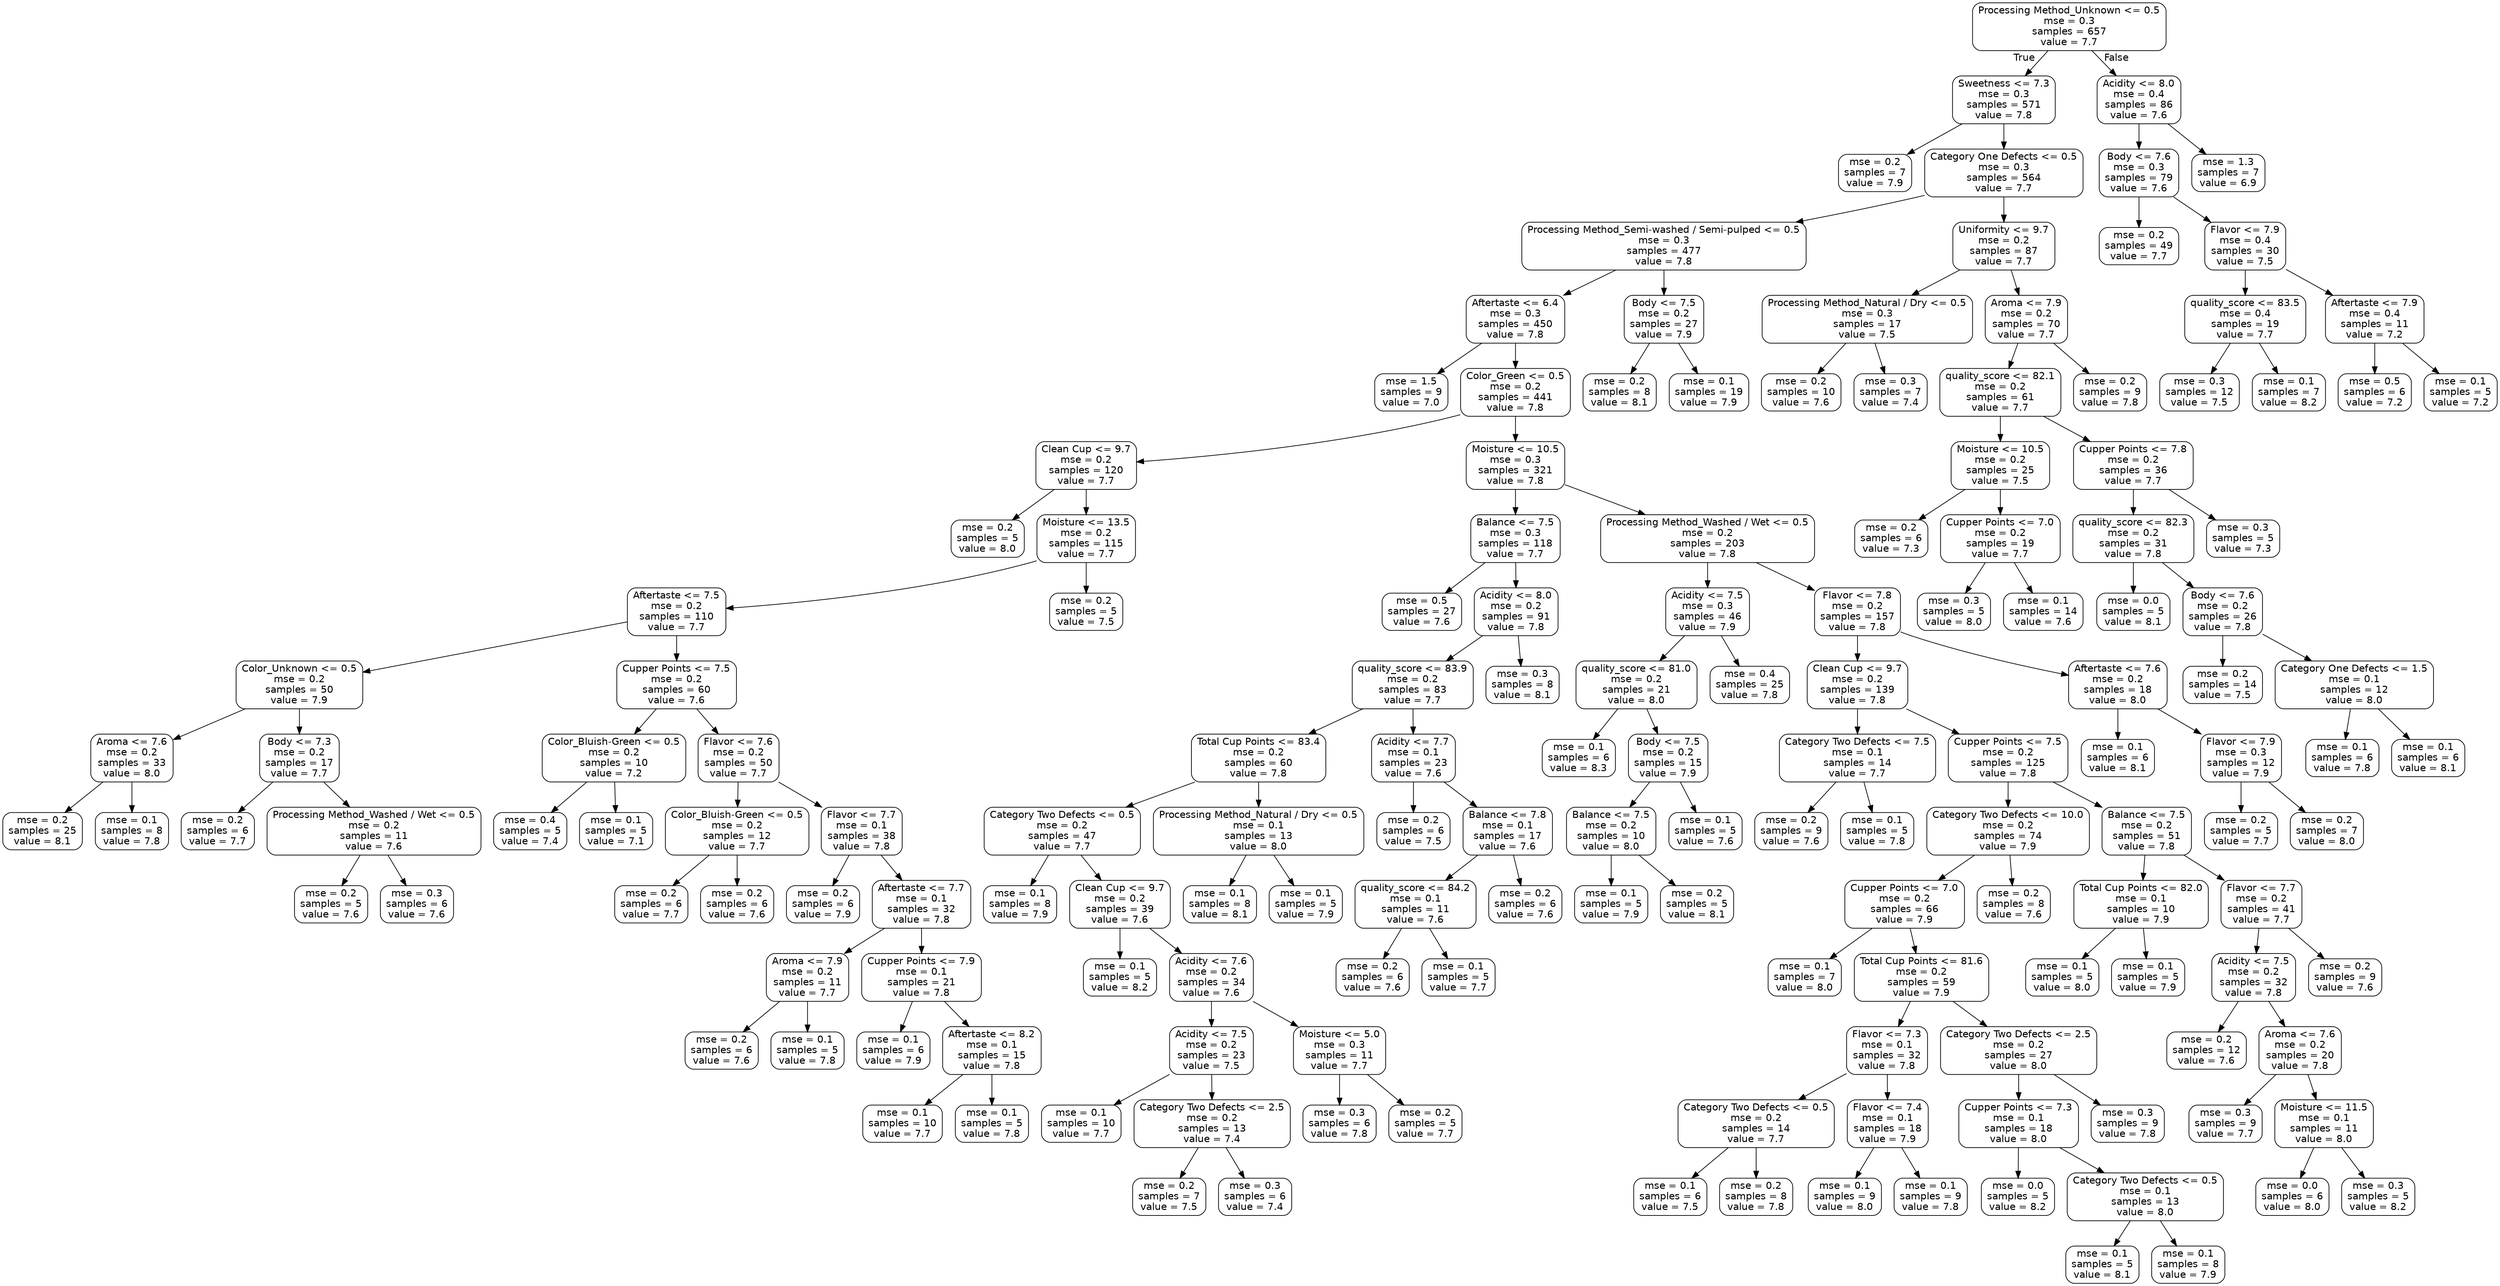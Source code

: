 digraph Tree {
node [shape=box, style="rounded", color="black", fontname=helvetica] ;
edge [fontname=helvetica] ;
0 [label="Processing Method_Unknown <= 0.5\nmse = 0.3\nsamples = 657\nvalue = 7.7"] ;
1 [label="Sweetness <= 7.3\nmse = 0.3\nsamples = 571\nvalue = 7.8"] ;
0 -> 1 [labeldistance=2.5, labelangle=45, headlabel="True"] ;
2 [label="mse = 0.2\nsamples = 7\nvalue = 7.9"] ;
1 -> 2 ;
3 [label="Category One Defects <= 0.5\nmse = 0.3\nsamples = 564\nvalue = 7.7"] ;
1 -> 3 ;
4 [label="Processing Method_Semi-washed / Semi-pulped <= 0.5\nmse = 0.3\nsamples = 477\nvalue = 7.8"] ;
3 -> 4 ;
5 [label="Aftertaste <= 6.4\nmse = 0.3\nsamples = 450\nvalue = 7.8"] ;
4 -> 5 ;
6 [label="mse = 1.5\nsamples = 9\nvalue = 7.0"] ;
5 -> 6 ;
7 [label="Color_Green <= 0.5\nmse = 0.2\nsamples = 441\nvalue = 7.8"] ;
5 -> 7 ;
8 [label="Clean Cup <= 9.7\nmse = 0.2\nsamples = 120\nvalue = 7.7"] ;
7 -> 8 ;
9 [label="mse = 0.2\nsamples = 5\nvalue = 8.0"] ;
8 -> 9 ;
10 [label="Moisture <= 13.5\nmse = 0.2\nsamples = 115\nvalue = 7.7"] ;
8 -> 10 ;
11 [label="Aftertaste <= 7.5\nmse = 0.2\nsamples = 110\nvalue = 7.7"] ;
10 -> 11 ;
12 [label="Color_Unknown <= 0.5\nmse = 0.2\nsamples = 50\nvalue = 7.9"] ;
11 -> 12 ;
13 [label="Aroma <= 7.6\nmse = 0.2\nsamples = 33\nvalue = 8.0"] ;
12 -> 13 ;
14 [label="mse = 0.2\nsamples = 25\nvalue = 8.1"] ;
13 -> 14 ;
15 [label="mse = 0.1\nsamples = 8\nvalue = 7.8"] ;
13 -> 15 ;
16 [label="Body <= 7.3\nmse = 0.2\nsamples = 17\nvalue = 7.7"] ;
12 -> 16 ;
17 [label="mse = 0.2\nsamples = 6\nvalue = 7.7"] ;
16 -> 17 ;
18 [label="Processing Method_Washed / Wet <= 0.5\nmse = 0.2\nsamples = 11\nvalue = 7.6"] ;
16 -> 18 ;
19 [label="mse = 0.2\nsamples = 5\nvalue = 7.6"] ;
18 -> 19 ;
20 [label="mse = 0.3\nsamples = 6\nvalue = 7.6"] ;
18 -> 20 ;
21 [label="Cupper Points <= 7.5\nmse = 0.2\nsamples = 60\nvalue = 7.6"] ;
11 -> 21 ;
22 [label="Color_Bluish-Green <= 0.5\nmse = 0.2\nsamples = 10\nvalue = 7.2"] ;
21 -> 22 ;
23 [label="mse = 0.4\nsamples = 5\nvalue = 7.4"] ;
22 -> 23 ;
24 [label="mse = 0.1\nsamples = 5\nvalue = 7.1"] ;
22 -> 24 ;
25 [label="Flavor <= 7.6\nmse = 0.2\nsamples = 50\nvalue = 7.7"] ;
21 -> 25 ;
26 [label="Color_Bluish-Green <= 0.5\nmse = 0.2\nsamples = 12\nvalue = 7.7"] ;
25 -> 26 ;
27 [label="mse = 0.2\nsamples = 6\nvalue = 7.7"] ;
26 -> 27 ;
28 [label="mse = 0.2\nsamples = 6\nvalue = 7.6"] ;
26 -> 28 ;
29 [label="Flavor <= 7.7\nmse = 0.1\nsamples = 38\nvalue = 7.8"] ;
25 -> 29 ;
30 [label="mse = 0.2\nsamples = 6\nvalue = 7.9"] ;
29 -> 30 ;
31 [label="Aftertaste <= 7.7\nmse = 0.1\nsamples = 32\nvalue = 7.8"] ;
29 -> 31 ;
32 [label="Aroma <= 7.9\nmse = 0.2\nsamples = 11\nvalue = 7.7"] ;
31 -> 32 ;
33 [label="mse = 0.2\nsamples = 6\nvalue = 7.6"] ;
32 -> 33 ;
34 [label="mse = 0.1\nsamples = 5\nvalue = 7.8"] ;
32 -> 34 ;
35 [label="Cupper Points <= 7.9\nmse = 0.1\nsamples = 21\nvalue = 7.8"] ;
31 -> 35 ;
36 [label="mse = 0.1\nsamples = 6\nvalue = 7.9"] ;
35 -> 36 ;
37 [label="Aftertaste <= 8.2\nmse = 0.1\nsamples = 15\nvalue = 7.8"] ;
35 -> 37 ;
38 [label="mse = 0.1\nsamples = 10\nvalue = 7.7"] ;
37 -> 38 ;
39 [label="mse = 0.1\nsamples = 5\nvalue = 7.8"] ;
37 -> 39 ;
40 [label="mse = 0.2\nsamples = 5\nvalue = 7.5"] ;
10 -> 40 ;
41 [label="Moisture <= 10.5\nmse = 0.3\nsamples = 321\nvalue = 7.8"] ;
7 -> 41 ;
42 [label="Balance <= 7.5\nmse = 0.3\nsamples = 118\nvalue = 7.7"] ;
41 -> 42 ;
43 [label="mse = 0.5\nsamples = 27\nvalue = 7.6"] ;
42 -> 43 ;
44 [label="Acidity <= 8.0\nmse = 0.2\nsamples = 91\nvalue = 7.8"] ;
42 -> 44 ;
45 [label="quality_score <= 83.9\nmse = 0.2\nsamples = 83\nvalue = 7.7"] ;
44 -> 45 ;
46 [label="Total Cup Points <= 83.4\nmse = 0.2\nsamples = 60\nvalue = 7.8"] ;
45 -> 46 ;
47 [label="Category Two Defects <= 0.5\nmse = 0.2\nsamples = 47\nvalue = 7.7"] ;
46 -> 47 ;
48 [label="mse = 0.1\nsamples = 8\nvalue = 7.9"] ;
47 -> 48 ;
49 [label="Clean Cup <= 9.7\nmse = 0.2\nsamples = 39\nvalue = 7.6"] ;
47 -> 49 ;
50 [label="mse = 0.1\nsamples = 5\nvalue = 8.2"] ;
49 -> 50 ;
51 [label="Acidity <= 7.6\nmse = 0.2\nsamples = 34\nvalue = 7.6"] ;
49 -> 51 ;
52 [label="Acidity <= 7.5\nmse = 0.2\nsamples = 23\nvalue = 7.5"] ;
51 -> 52 ;
53 [label="mse = 0.1\nsamples = 10\nvalue = 7.7"] ;
52 -> 53 ;
54 [label="Category Two Defects <= 2.5\nmse = 0.2\nsamples = 13\nvalue = 7.4"] ;
52 -> 54 ;
55 [label="mse = 0.2\nsamples = 7\nvalue = 7.5"] ;
54 -> 55 ;
56 [label="mse = 0.3\nsamples = 6\nvalue = 7.4"] ;
54 -> 56 ;
57 [label="Moisture <= 5.0\nmse = 0.3\nsamples = 11\nvalue = 7.7"] ;
51 -> 57 ;
58 [label="mse = 0.3\nsamples = 6\nvalue = 7.8"] ;
57 -> 58 ;
59 [label="mse = 0.2\nsamples = 5\nvalue = 7.7"] ;
57 -> 59 ;
60 [label="Processing Method_Natural / Dry <= 0.5\nmse = 0.1\nsamples = 13\nvalue = 8.0"] ;
46 -> 60 ;
61 [label="mse = 0.1\nsamples = 8\nvalue = 8.1"] ;
60 -> 61 ;
62 [label="mse = 0.1\nsamples = 5\nvalue = 7.9"] ;
60 -> 62 ;
63 [label="Acidity <= 7.7\nmse = 0.1\nsamples = 23\nvalue = 7.6"] ;
45 -> 63 ;
64 [label="mse = 0.2\nsamples = 6\nvalue = 7.5"] ;
63 -> 64 ;
65 [label="Balance <= 7.8\nmse = 0.1\nsamples = 17\nvalue = 7.6"] ;
63 -> 65 ;
66 [label="quality_score <= 84.2\nmse = 0.1\nsamples = 11\nvalue = 7.6"] ;
65 -> 66 ;
67 [label="mse = 0.2\nsamples = 6\nvalue = 7.6"] ;
66 -> 67 ;
68 [label="mse = 0.1\nsamples = 5\nvalue = 7.7"] ;
66 -> 68 ;
69 [label="mse = 0.2\nsamples = 6\nvalue = 7.6"] ;
65 -> 69 ;
70 [label="mse = 0.3\nsamples = 8\nvalue = 8.1"] ;
44 -> 70 ;
71 [label="Processing Method_Washed / Wet <= 0.5\nmse = 0.2\nsamples = 203\nvalue = 7.8"] ;
41 -> 71 ;
72 [label="Acidity <= 7.5\nmse = 0.3\nsamples = 46\nvalue = 7.9"] ;
71 -> 72 ;
73 [label="quality_score <= 81.0\nmse = 0.2\nsamples = 21\nvalue = 8.0"] ;
72 -> 73 ;
74 [label="mse = 0.1\nsamples = 6\nvalue = 8.3"] ;
73 -> 74 ;
75 [label="Body <= 7.5\nmse = 0.2\nsamples = 15\nvalue = 7.9"] ;
73 -> 75 ;
76 [label="Balance <= 7.5\nmse = 0.2\nsamples = 10\nvalue = 8.0"] ;
75 -> 76 ;
77 [label="mse = 0.1\nsamples = 5\nvalue = 7.9"] ;
76 -> 77 ;
78 [label="mse = 0.2\nsamples = 5\nvalue = 8.1"] ;
76 -> 78 ;
79 [label="mse = 0.1\nsamples = 5\nvalue = 7.6"] ;
75 -> 79 ;
80 [label="mse = 0.4\nsamples = 25\nvalue = 7.8"] ;
72 -> 80 ;
81 [label="Flavor <= 7.8\nmse = 0.2\nsamples = 157\nvalue = 7.8"] ;
71 -> 81 ;
82 [label="Clean Cup <= 9.7\nmse = 0.2\nsamples = 139\nvalue = 7.8"] ;
81 -> 82 ;
83 [label="Category Two Defects <= 7.5\nmse = 0.1\nsamples = 14\nvalue = 7.7"] ;
82 -> 83 ;
84 [label="mse = 0.2\nsamples = 9\nvalue = 7.6"] ;
83 -> 84 ;
85 [label="mse = 0.1\nsamples = 5\nvalue = 7.8"] ;
83 -> 85 ;
86 [label="Cupper Points <= 7.5\nmse = 0.2\nsamples = 125\nvalue = 7.8"] ;
82 -> 86 ;
87 [label="Category Two Defects <= 10.0\nmse = 0.2\nsamples = 74\nvalue = 7.9"] ;
86 -> 87 ;
88 [label="Cupper Points <= 7.0\nmse = 0.2\nsamples = 66\nvalue = 7.9"] ;
87 -> 88 ;
89 [label="mse = 0.1\nsamples = 7\nvalue = 8.0"] ;
88 -> 89 ;
90 [label="Total Cup Points <= 81.6\nmse = 0.2\nsamples = 59\nvalue = 7.9"] ;
88 -> 90 ;
91 [label="Flavor <= 7.3\nmse = 0.1\nsamples = 32\nvalue = 7.8"] ;
90 -> 91 ;
92 [label="Category Two Defects <= 0.5\nmse = 0.2\nsamples = 14\nvalue = 7.7"] ;
91 -> 92 ;
93 [label="mse = 0.1\nsamples = 6\nvalue = 7.5"] ;
92 -> 93 ;
94 [label="mse = 0.2\nsamples = 8\nvalue = 7.8"] ;
92 -> 94 ;
95 [label="Flavor <= 7.4\nmse = 0.1\nsamples = 18\nvalue = 7.9"] ;
91 -> 95 ;
96 [label="mse = 0.1\nsamples = 9\nvalue = 8.0"] ;
95 -> 96 ;
97 [label="mse = 0.1\nsamples = 9\nvalue = 7.8"] ;
95 -> 97 ;
98 [label="Category Two Defects <= 2.5\nmse = 0.2\nsamples = 27\nvalue = 8.0"] ;
90 -> 98 ;
99 [label="Cupper Points <= 7.3\nmse = 0.1\nsamples = 18\nvalue = 8.0"] ;
98 -> 99 ;
100 [label="mse = 0.0\nsamples = 5\nvalue = 8.2"] ;
99 -> 100 ;
101 [label="Category Two Defects <= 0.5\nmse = 0.1\nsamples = 13\nvalue = 8.0"] ;
99 -> 101 ;
102 [label="mse = 0.1\nsamples = 5\nvalue = 8.1"] ;
101 -> 102 ;
103 [label="mse = 0.1\nsamples = 8\nvalue = 7.9"] ;
101 -> 103 ;
104 [label="mse = 0.3\nsamples = 9\nvalue = 7.8"] ;
98 -> 104 ;
105 [label="mse = 0.2\nsamples = 8\nvalue = 7.6"] ;
87 -> 105 ;
106 [label="Balance <= 7.5\nmse = 0.2\nsamples = 51\nvalue = 7.8"] ;
86 -> 106 ;
107 [label="Total Cup Points <= 82.0\nmse = 0.1\nsamples = 10\nvalue = 7.9"] ;
106 -> 107 ;
108 [label="mse = 0.1\nsamples = 5\nvalue = 8.0"] ;
107 -> 108 ;
109 [label="mse = 0.1\nsamples = 5\nvalue = 7.9"] ;
107 -> 109 ;
110 [label="Flavor <= 7.7\nmse = 0.2\nsamples = 41\nvalue = 7.7"] ;
106 -> 110 ;
111 [label="Acidity <= 7.5\nmse = 0.2\nsamples = 32\nvalue = 7.8"] ;
110 -> 111 ;
112 [label="mse = 0.2\nsamples = 12\nvalue = 7.6"] ;
111 -> 112 ;
113 [label="Aroma <= 7.6\nmse = 0.2\nsamples = 20\nvalue = 7.8"] ;
111 -> 113 ;
114 [label="mse = 0.3\nsamples = 9\nvalue = 7.7"] ;
113 -> 114 ;
115 [label="Moisture <= 11.5\nmse = 0.1\nsamples = 11\nvalue = 8.0"] ;
113 -> 115 ;
116 [label="mse = 0.0\nsamples = 6\nvalue = 8.0"] ;
115 -> 116 ;
117 [label="mse = 0.3\nsamples = 5\nvalue = 8.2"] ;
115 -> 117 ;
118 [label="mse = 0.2\nsamples = 9\nvalue = 7.6"] ;
110 -> 118 ;
119 [label="Aftertaste <= 7.6\nmse = 0.2\nsamples = 18\nvalue = 8.0"] ;
81 -> 119 ;
120 [label="mse = 0.1\nsamples = 6\nvalue = 8.1"] ;
119 -> 120 ;
121 [label="Flavor <= 7.9\nmse = 0.3\nsamples = 12\nvalue = 7.9"] ;
119 -> 121 ;
122 [label="mse = 0.2\nsamples = 5\nvalue = 7.7"] ;
121 -> 122 ;
123 [label="mse = 0.2\nsamples = 7\nvalue = 8.0"] ;
121 -> 123 ;
124 [label="Body <= 7.5\nmse = 0.2\nsamples = 27\nvalue = 7.9"] ;
4 -> 124 ;
125 [label="mse = 0.2\nsamples = 8\nvalue = 8.1"] ;
124 -> 125 ;
126 [label="mse = 0.1\nsamples = 19\nvalue = 7.9"] ;
124 -> 126 ;
127 [label="Uniformity <= 9.7\nmse = 0.2\nsamples = 87\nvalue = 7.7"] ;
3 -> 127 ;
128 [label="Processing Method_Natural / Dry <= 0.5\nmse = 0.3\nsamples = 17\nvalue = 7.5"] ;
127 -> 128 ;
129 [label="mse = 0.2\nsamples = 10\nvalue = 7.6"] ;
128 -> 129 ;
130 [label="mse = 0.3\nsamples = 7\nvalue = 7.4"] ;
128 -> 130 ;
131 [label="Aroma <= 7.9\nmse = 0.2\nsamples = 70\nvalue = 7.7"] ;
127 -> 131 ;
132 [label="quality_score <= 82.1\nmse = 0.2\nsamples = 61\nvalue = 7.7"] ;
131 -> 132 ;
133 [label="Moisture <= 10.5\nmse = 0.2\nsamples = 25\nvalue = 7.5"] ;
132 -> 133 ;
134 [label="mse = 0.2\nsamples = 6\nvalue = 7.3"] ;
133 -> 134 ;
135 [label="Cupper Points <= 7.0\nmse = 0.2\nsamples = 19\nvalue = 7.7"] ;
133 -> 135 ;
136 [label="mse = 0.3\nsamples = 5\nvalue = 8.0"] ;
135 -> 136 ;
137 [label="mse = 0.1\nsamples = 14\nvalue = 7.6"] ;
135 -> 137 ;
138 [label="Cupper Points <= 7.8\nmse = 0.2\nsamples = 36\nvalue = 7.7"] ;
132 -> 138 ;
139 [label="quality_score <= 82.3\nmse = 0.2\nsamples = 31\nvalue = 7.8"] ;
138 -> 139 ;
140 [label="mse = 0.0\nsamples = 5\nvalue = 8.1"] ;
139 -> 140 ;
141 [label="Body <= 7.6\nmse = 0.2\nsamples = 26\nvalue = 7.8"] ;
139 -> 141 ;
142 [label="mse = 0.2\nsamples = 14\nvalue = 7.5"] ;
141 -> 142 ;
143 [label="Category One Defects <= 1.5\nmse = 0.1\nsamples = 12\nvalue = 8.0"] ;
141 -> 143 ;
144 [label="mse = 0.1\nsamples = 6\nvalue = 7.8"] ;
143 -> 144 ;
145 [label="mse = 0.1\nsamples = 6\nvalue = 8.1"] ;
143 -> 145 ;
146 [label="mse = 0.3\nsamples = 5\nvalue = 7.3"] ;
138 -> 146 ;
147 [label="mse = 0.2\nsamples = 9\nvalue = 7.8"] ;
131 -> 147 ;
148 [label="Acidity <= 8.0\nmse = 0.4\nsamples = 86\nvalue = 7.6"] ;
0 -> 148 [labeldistance=2.5, labelangle=-45, headlabel="False"] ;
149 [label="Body <= 7.6\nmse = 0.3\nsamples = 79\nvalue = 7.6"] ;
148 -> 149 ;
150 [label="mse = 0.2\nsamples = 49\nvalue = 7.7"] ;
149 -> 150 ;
151 [label="Flavor <= 7.9\nmse = 0.4\nsamples = 30\nvalue = 7.5"] ;
149 -> 151 ;
152 [label="quality_score <= 83.5\nmse = 0.4\nsamples = 19\nvalue = 7.7"] ;
151 -> 152 ;
153 [label="mse = 0.3\nsamples = 12\nvalue = 7.5"] ;
152 -> 153 ;
154 [label="mse = 0.1\nsamples = 7\nvalue = 8.2"] ;
152 -> 154 ;
155 [label="Aftertaste <= 7.9\nmse = 0.4\nsamples = 11\nvalue = 7.2"] ;
151 -> 155 ;
156 [label="mse = 0.5\nsamples = 6\nvalue = 7.2"] ;
155 -> 156 ;
157 [label="mse = 0.1\nsamples = 5\nvalue = 7.2"] ;
155 -> 157 ;
158 [label="mse = 1.3\nsamples = 7\nvalue = 6.9"] ;
148 -> 158 ;
}